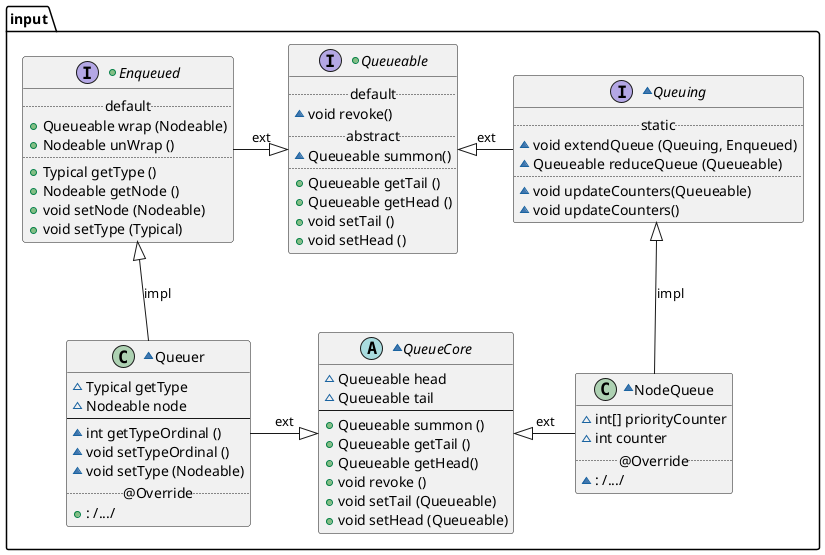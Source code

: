@startuml
package input {

    +interface Queueable{
        ..default..
            ~{method} void revoke()
        ..abstract..
            ~{method} Queueable summon()
        ..
            +{method} Queueable getTail ()
            +{method} Queueable getHead ()
            +{method} void setTail ()
            +{method} void setHead ()
        }

    ~abstract class QueueCore{
            ~{field} Queueable head
            ~{field} Queueable tail
        --
            +{method} Queueable summon ()
            +{method} Queueable getTail ()
            +{method} Queueable getHead()
            +{method} void revoke ()
            +{method} void setTail (Queueable)
            +{method} void setHead (Queueable)
    }

    ~interface Queuing{
        ..static..
            ~{method} void extendQueue (Queuing, Enqueued)
            ~{method} Queueable reduceQueue (Queueable)
        ..
            ~{method} void updateCounters(Queueable)
            ~{method} void updateCounters()
    }

    ~class NodeQueue{
            ~{field} int[] priorityCounter
            ~{field} int counter
        ..@Override..
            ~{method} : /.../
    }

    +interface Enqueued {
        ..default..
            +{method} Queueable wrap (Nodeable)
            +{method} Nodeable unWrap ()
        ..
            +{method} Typical getType ()
            +{method} Nodeable getNode ()
            +{method} void setNode (Nodeable)
            +{method} void setType (Typical)
    }

    ~class Queuer{
            ~{field} Typical getType
            ~{field} Nodeable node
        --
            ~{method} int getTypeOrdinal ()
            ~{method} void setTypeOrdinal ()
            ~{method} void setType (Nodeable)
        ..@Override..
            +{method} : /.../
    }

    Enqueued    -|>     Queueable   :   ext
    Queueable   <|-     Queuing     :   ext

    QueueCore   <|-     NodeQueue   :   ext
    Queuer      -|>     QueueCore   :   ext

    Enqueued    <|--    Queuer      :   impl
    Queuing     <|--    NodeQueue   :   impl
}
@enduml